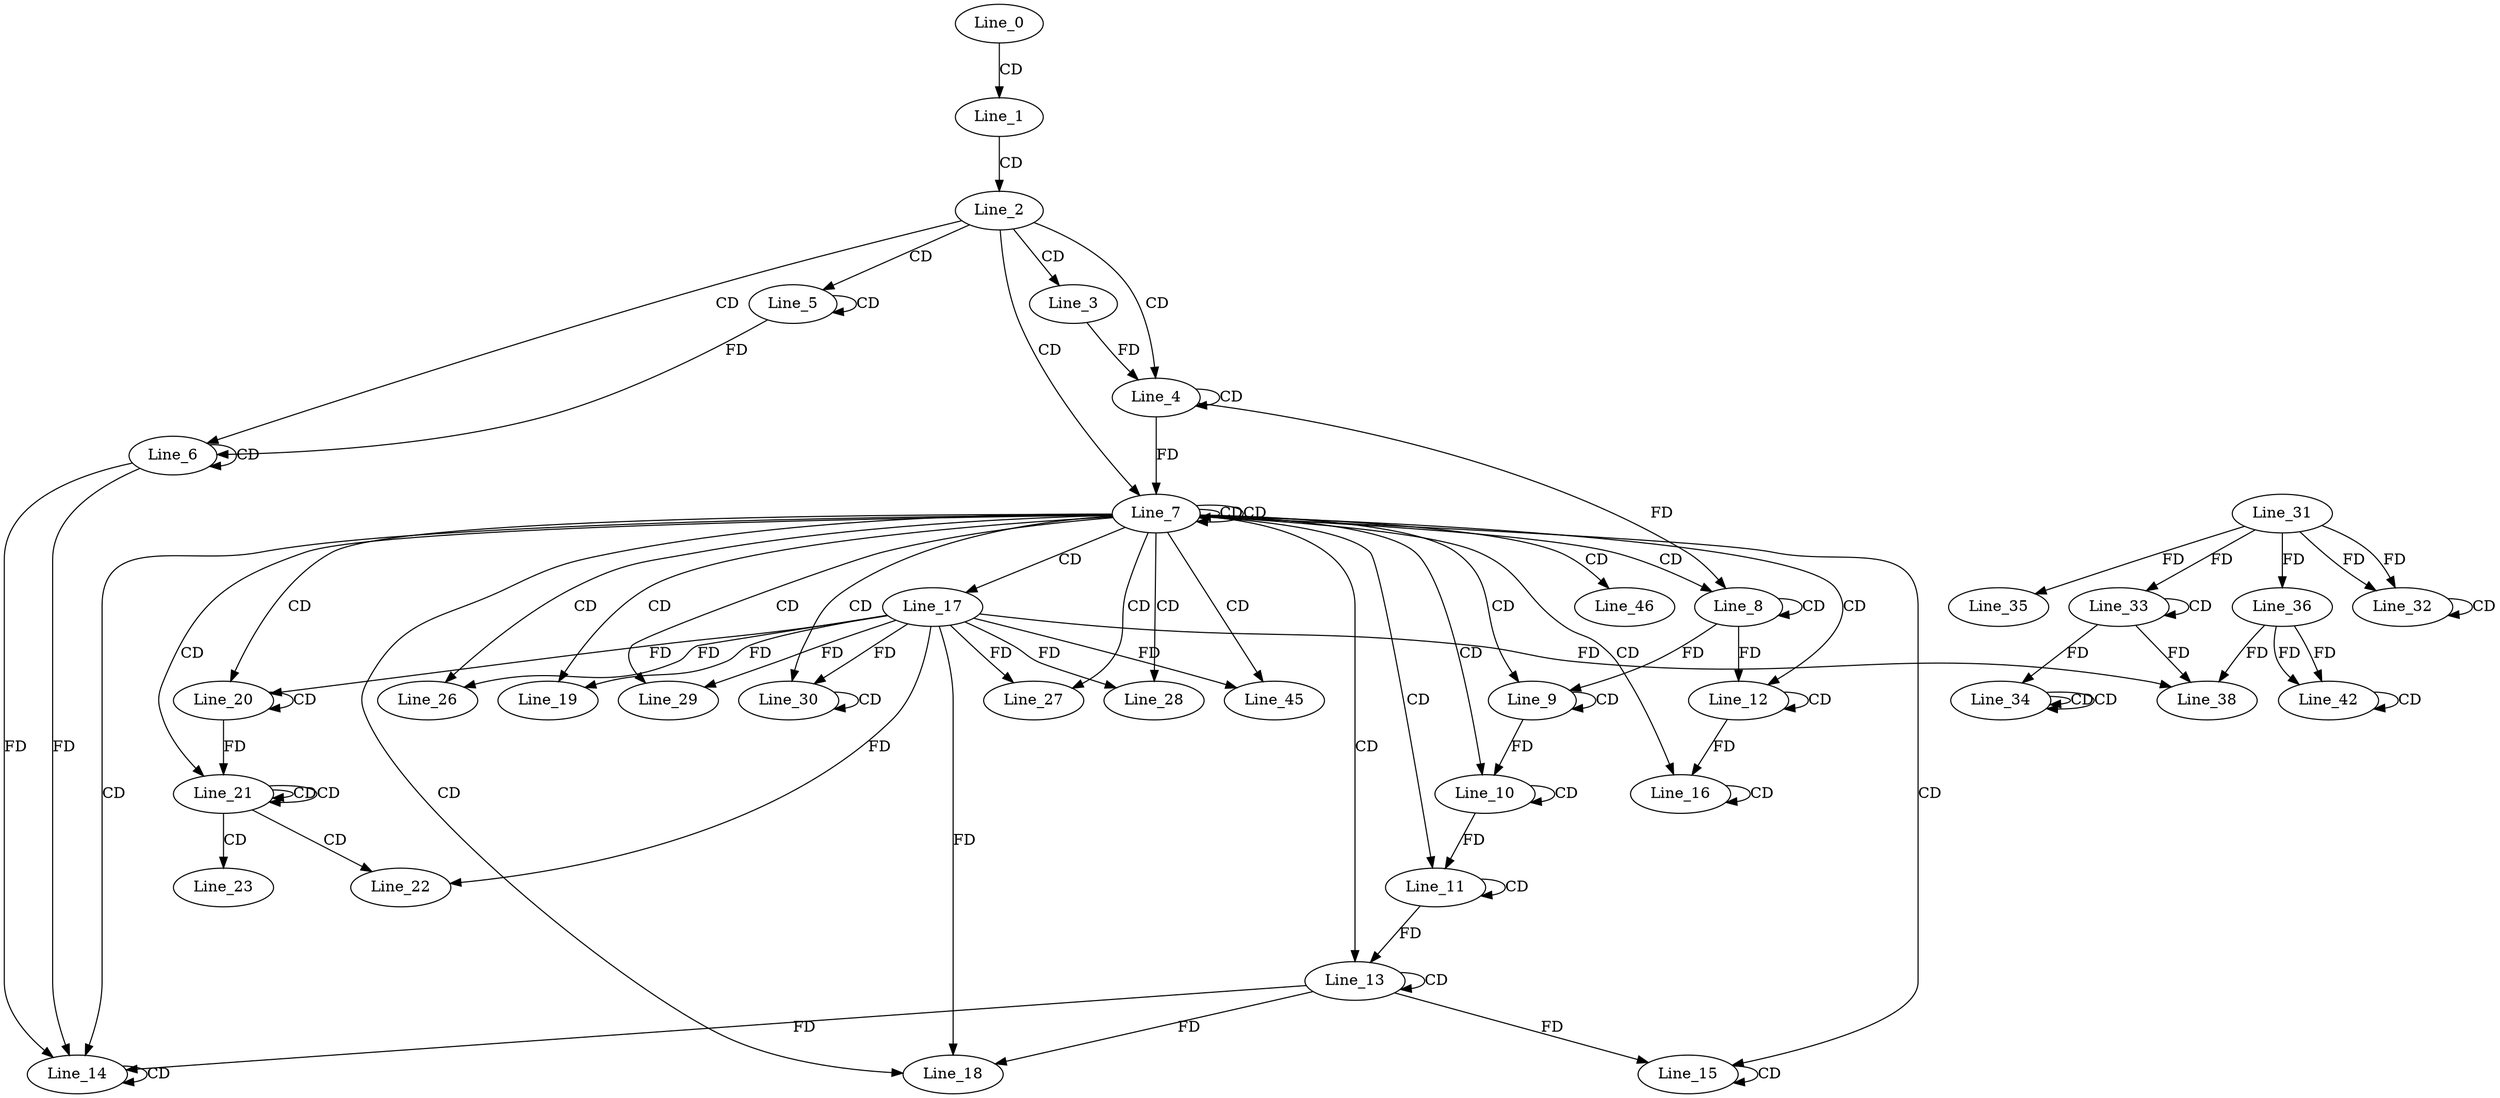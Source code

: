 digraph G {
  Line_0;
  Line_1;
  Line_2;
  Line_3;
  Line_4;
  Line_4;
  Line_5;
  Line_5;
  Line_6;
  Line_6;
  Line_7;
  Line_7;
  Line_8;
  Line_8;
  Line_9;
  Line_9;
  Line_10;
  Line_10;
  Line_11;
  Line_11;
  Line_12;
  Line_12;
  Line_13;
  Line_13;
  Line_14;
  Line_14;
  Line_14;
  Line_15;
  Line_15;
  Line_15;
  Line_16;
  Line_16;
  Line_17;
  Line_18;
  Line_19;
  Line_20;
  Line_20;
  Line_21;
  Line_21;
  Line_21;
  Line_22;
  Line_23;
  Line_26;
  Line_27;
  Line_28;
  Line_29;
  Line_30;
  Line_30;
  Line_31;
  Line_32;
  Line_32;
  Line_33;
  Line_33;
  Line_34;
  Line_34;
  Line_34;
  Line_35;
  Line_36;
  Line_38;
  Line_36;
  Line_42;
  Line_42;
  Line_45;
  Line_46;
  Line_0 -> Line_1 [ label="CD" ];
  Line_1 -> Line_2 [ label="CD" ];
  Line_2 -> Line_3 [ label="CD" ];
  Line_2 -> Line_4 [ label="CD" ];
  Line_4 -> Line_4 [ label="CD" ];
  Line_3 -> Line_4 [ label="FD" ];
  Line_2 -> Line_5 [ label="CD" ];
  Line_5 -> Line_5 [ label="CD" ];
  Line_2 -> Line_6 [ label="CD" ];
  Line_6 -> Line_6 [ label="CD" ];
  Line_5 -> Line_6 [ label="FD" ];
  Line_2 -> Line_7 [ label="CD" ];
  Line_7 -> Line_7 [ label="CD" ];
  Line_7 -> Line_7 [ label="CD" ];
  Line_4 -> Line_7 [ label="FD" ];
  Line_7 -> Line_8 [ label="CD" ];
  Line_8 -> Line_8 [ label="CD" ];
  Line_4 -> Line_8 [ label="FD" ];
  Line_7 -> Line_9 [ label="CD" ];
  Line_9 -> Line_9 [ label="CD" ];
  Line_8 -> Line_9 [ label="FD" ];
  Line_7 -> Line_10 [ label="CD" ];
  Line_10 -> Line_10 [ label="CD" ];
  Line_9 -> Line_10 [ label="FD" ];
  Line_7 -> Line_11 [ label="CD" ];
  Line_11 -> Line_11 [ label="CD" ];
  Line_10 -> Line_11 [ label="FD" ];
  Line_7 -> Line_12 [ label="CD" ];
  Line_12 -> Line_12 [ label="CD" ];
  Line_8 -> Line_12 [ label="FD" ];
  Line_7 -> Line_13 [ label="CD" ];
  Line_13 -> Line_13 [ label="CD" ];
  Line_11 -> Line_13 [ label="FD" ];
  Line_7 -> Line_14 [ label="CD" ];
  Line_6 -> Line_14 [ label="FD" ];
  Line_14 -> Line_14 [ label="CD" ];
  Line_6 -> Line_14 [ label="FD" ];
  Line_13 -> Line_14 [ label="FD" ];
  Line_7 -> Line_15 [ label="CD" ];
  Line_15 -> Line_15 [ label="CD" ];
  Line_13 -> Line_15 [ label="FD" ];
  Line_7 -> Line_16 [ label="CD" ];
  Line_16 -> Line_16 [ label="CD" ];
  Line_12 -> Line_16 [ label="FD" ];
  Line_7 -> Line_17 [ label="CD" ];
  Line_7 -> Line_18 [ label="CD" ];
  Line_17 -> Line_18 [ label="FD" ];
  Line_13 -> Line_18 [ label="FD" ];
  Line_7 -> Line_19 [ label="CD" ];
  Line_17 -> Line_19 [ label="FD" ];
  Line_7 -> Line_20 [ label="CD" ];
  Line_20 -> Line_20 [ label="CD" ];
  Line_17 -> Line_20 [ label="FD" ];
  Line_7 -> Line_21 [ label="CD" ];
  Line_21 -> Line_21 [ label="CD" ];
  Line_21 -> Line_21 [ label="CD" ];
  Line_20 -> Line_21 [ label="FD" ];
  Line_21 -> Line_22 [ label="CD" ];
  Line_17 -> Line_22 [ label="FD" ];
  Line_21 -> Line_23 [ label="CD" ];
  Line_7 -> Line_26 [ label="CD" ];
  Line_17 -> Line_26 [ label="FD" ];
  Line_7 -> Line_27 [ label="CD" ];
  Line_17 -> Line_27 [ label="FD" ];
  Line_7 -> Line_28 [ label="CD" ];
  Line_17 -> Line_28 [ label="FD" ];
  Line_7 -> Line_29 [ label="CD" ];
  Line_17 -> Line_29 [ label="FD" ];
  Line_7 -> Line_30 [ label="CD" ];
  Line_30 -> Line_30 [ label="CD" ];
  Line_17 -> Line_30 [ label="FD" ];
  Line_31 -> Line_32 [ label="FD" ];
  Line_32 -> Line_32 [ label="CD" ];
  Line_31 -> Line_32 [ label="FD" ];
  Line_33 -> Line_33 [ label="CD" ];
  Line_31 -> Line_33 [ label="FD" ];
  Line_34 -> Line_34 [ label="CD" ];
  Line_34 -> Line_34 [ label="CD" ];
  Line_33 -> Line_34 [ label="FD" ];
  Line_31 -> Line_35 [ label="FD" ];
  Line_31 -> Line_36 [ label="FD" ];
  Line_17 -> Line_38 [ label="FD" ];
  Line_33 -> Line_38 [ label="FD" ];
  Line_36 -> Line_38 [ label="FD" ];
  Line_36 -> Line_42 [ label="FD" ];
  Line_42 -> Line_42 [ label="CD" ];
  Line_36 -> Line_42 [ label="FD" ];
  Line_7 -> Line_45 [ label="CD" ];
  Line_17 -> Line_45 [ label="FD" ];
  Line_7 -> Line_46 [ label="CD" ];
}
